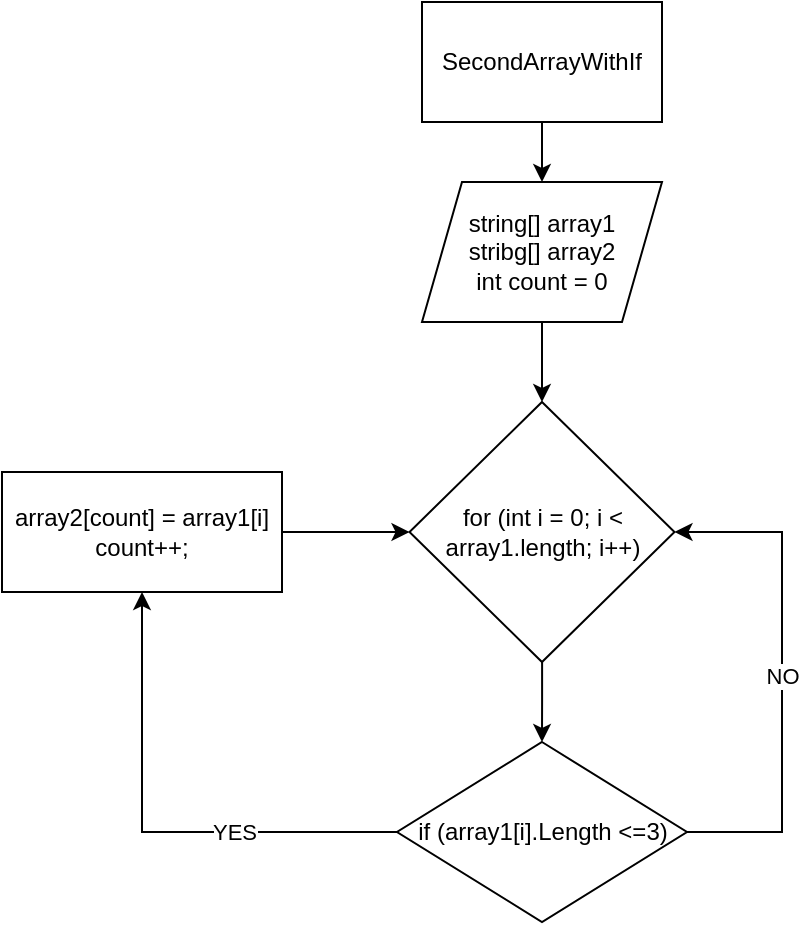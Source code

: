 <mxfile version="20.6.0" type="device"><diagram id="xDal3bKA1sRfZrOOIhz3" name="Страница 1"><mxGraphModel dx="1342" dy="1097" grid="1" gridSize="10" guides="1" tooltips="1" connect="1" arrows="1" fold="1" page="0" pageScale="1" pageWidth="827" pageHeight="1169" math="0" shadow="0"><root><mxCell id="0"/><mxCell id="1" parent="0"/><mxCell id="COhh33pIMTpuo3Yk6eym-2" style="edgeStyle=orthogonalEdgeStyle;rounded=0;orthogonalLoop=1;jettySize=auto;html=1;" edge="1" parent="1" source="COhh33pIMTpuo3Yk6eym-1" target="COhh33pIMTpuo3Yk6eym-3"><mxGeometry relative="1" as="geometry"><mxPoint x="260" y="-80" as="targetPoint"/></mxGeometry></mxCell><mxCell id="COhh33pIMTpuo3Yk6eym-1" value="SecondArrayWithIf" style="rounded=0;whiteSpace=wrap;html=1;" vertex="1" parent="1"><mxGeometry x="200" y="-200" width="120" height="60" as="geometry"/></mxCell><mxCell id="COhh33pIMTpuo3Yk6eym-5" style="edgeStyle=orthogonalEdgeStyle;rounded=0;orthogonalLoop=1;jettySize=auto;html=1;" edge="1" parent="1" source="COhh33pIMTpuo3Yk6eym-3"><mxGeometry relative="1" as="geometry"><mxPoint x="260" as="targetPoint"/></mxGeometry></mxCell><mxCell id="COhh33pIMTpuo3Yk6eym-3" value="string[] array1&lt;br&gt;stribg[] array2&lt;br&gt;int count = 0" style="shape=parallelogram;perimeter=parallelogramPerimeter;whiteSpace=wrap;html=1;fixedSize=1;" vertex="1" parent="1"><mxGeometry x="200" y="-110" width="120" height="70" as="geometry"/></mxCell><mxCell id="COhh33pIMTpuo3Yk6eym-7" style="edgeStyle=orthogonalEdgeStyle;rounded=0;orthogonalLoop=1;jettySize=auto;html=1;" edge="1" parent="1" source="COhh33pIMTpuo3Yk6eym-6" target="COhh33pIMTpuo3Yk6eym-8"><mxGeometry relative="1" as="geometry"><mxPoint x="260" y="170" as="targetPoint"/></mxGeometry></mxCell><mxCell id="COhh33pIMTpuo3Yk6eym-6" value="for (int i = 0; i &amp;lt; array1.length; i++)" style="rhombus;whiteSpace=wrap;html=1;" vertex="1" parent="1"><mxGeometry x="193.75" width="132.5" height="130" as="geometry"/></mxCell><mxCell id="COhh33pIMTpuo3Yk6eym-10" value="NO" style="edgeStyle=orthogonalEdgeStyle;rounded=0;orthogonalLoop=1;jettySize=auto;html=1;entryX=1;entryY=0.5;entryDx=0;entryDy=0;" edge="1" parent="1" source="COhh33pIMTpuo3Yk6eym-8" target="COhh33pIMTpuo3Yk6eym-6"><mxGeometry relative="1" as="geometry"><mxPoint x="370" y="60" as="targetPoint"/><Array as="points"><mxPoint x="380" y="215"/><mxPoint x="380" y="65"/></Array></mxGeometry></mxCell><mxCell id="COhh33pIMTpuo3Yk6eym-11" value="YES" style="edgeStyle=orthogonalEdgeStyle;rounded=0;orthogonalLoop=1;jettySize=auto;html=1;entryX=0.5;entryY=1;entryDx=0;entryDy=0;" edge="1" parent="1" source="COhh33pIMTpuo3Yk6eym-8" target="COhh33pIMTpuo3Yk6eym-12"><mxGeometry x="-0.333" relative="1" as="geometry"><mxPoint x="60" y="110" as="targetPoint"/><mxPoint x="1" as="offset"/></mxGeometry></mxCell><mxCell id="COhh33pIMTpuo3Yk6eym-8" value="if (array1[i].Length &amp;lt;=3)" style="rhombus;whiteSpace=wrap;html=1;" vertex="1" parent="1"><mxGeometry x="187.5" y="170" width="145" height="90" as="geometry"/></mxCell><mxCell id="COhh33pIMTpuo3Yk6eym-13" style="edgeStyle=orthogonalEdgeStyle;rounded=0;orthogonalLoop=1;jettySize=auto;html=1;entryX=0;entryY=0.5;entryDx=0;entryDy=0;" edge="1" parent="1" source="COhh33pIMTpuo3Yk6eym-12" target="COhh33pIMTpuo3Yk6eym-6"><mxGeometry relative="1" as="geometry"/></mxCell><mxCell id="COhh33pIMTpuo3Yk6eym-12" value="array2[count] = array1[i]&lt;br&gt;count++;" style="rounded=0;whiteSpace=wrap;html=1;" vertex="1" parent="1"><mxGeometry x="-10" y="35" width="140" height="60" as="geometry"/></mxCell></root></mxGraphModel></diagram></mxfile>
